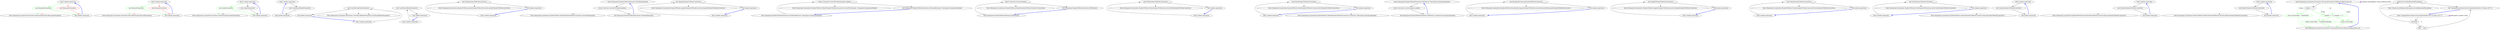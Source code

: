 digraph  {
n0 [label="Entry lambda expression", span="16-16", cluster="lambda expression"];
n1 [label="new RomanianFormatter()", span="16-16", cluster="lambda expression", color=red, community=0];
n2 [label="Exit lambda expression", span="16-16", cluster="lambda expression"];
n3 [label="Entry Humanizer.Localisation.Formatters.RomanianFormatter.RomanianFormatter()", span="2-2", cluster="Humanizer.Localisation.Formatters.RomanianFormatter.RomanianFormatter()"];
n4 [label="Entry lambda expression", span="17-17", cluster="lambda expression"];
n5 [label="new RussianFormatter()", span="17-17", cluster="lambda expression", color=red, community=0];
n6 [label="Exit lambda expression", span="17-17", cluster="lambda expression"];
n7 [label="Entry Humanizer.Localisation.Formatters.RussianFormatter.RussianFormatter()", span="4-4", cluster="Humanizer.Localisation.Formatters.RussianFormatter.RussianFormatter()"];
n8 [label="Entry lambda expression", span="18-18", cluster="lambda expression"];
n9 [label="new ArabicFormatter()", span="18-18", cluster="lambda expression"];
n10 [label="Exit lambda expression", span="18-18", cluster="lambda expression"];
n11 [label="Entry Humanizer.Localisation.Formatters.ArabicFormatter.ArabicFormatter()", span="2-2", cluster="Humanizer.Localisation.Formatters.ArabicFormatter.ArabicFormatter()"];
n12 [label="Entry lambda expression", span="19-19", cluster="lambda expression"];
n13 [label="new CzechSlovakPolishFormatter()", span="19-19", cluster="lambda expression"];
n14 [label="Exit lambda expression", span="19-19", cluster="lambda expression"];
n15 [label="Entry Humanizer.Localisation.Formatters.CzechSlovakPolishFormatter.CzechSlovakPolishFormatter()", span="2-2", cluster="Humanizer.Localisation.Formatters.CzechSlovakPolishFormatter.CzechSlovakPolishFormatter()"];
n16 [label="Entry lambda expression", span="20-20", cluster="lambda expression"];
n17 [label="new CzechSlovakPolishFormatter()", span="20-20", cluster="lambda expression"];
n18 [label="Exit lambda expression", span="20-20", cluster="lambda expression"];
n19 [label="Entry lambda expression", span="21-21", cluster="lambda expression"];
n20 [label="new CzechSlovakPolishFormatter()", span="21-21", cluster="lambda expression"];
n21 [label="Exit lambda expression", span="21-21", cluster="lambda expression"];
d1 [label="new RomanianFormatter()", span="16-16", cluster="lambda expression", color=green, community=0];
d5 [label="new RussianFormatter()", span="17-17", cluster="lambda expression", color=green, community=0];
d9 [label="new ArabicFormatter()", span="18-18", cluster="lambda expression", color=green, community=0];
m0_7 [label="Entry Humanizer.Localisation.NumberToWords.ArabicNumberToWordsConverter.ArabicNumberToWordsConverter()", span="6-6", cluster="Humanizer.Localisation.NumberToWords.ArabicNumberToWordsConverter.ArabicNumberToWordsConverter()", file="NumberToWordsExtension.cs"];
m0_52 [label="Entry Humanizer.NumberToWordsExtension.ToOrdinalWords(int)", span="67-67", cluster="Humanizer.NumberToWordsExtension.ToOrdinalWords(int)", file="NumberToWordsExtension.cs"];
m0_53 [label="return Converter.ConvertToOrdinal(number);", span="69-69", cluster="Humanizer.NumberToWordsExtension.ToOrdinalWords(int)", file="NumberToWordsExtension.cs"];
m0_54 [label="Exit Humanizer.NumberToWordsExtension.ToOrdinalWords(int)", span="67-67", cluster="Humanizer.NumberToWordsExtension.ToOrdinalWords(int)", file="NumberToWordsExtension.cs"];
m0_15 [label="Entry Humanizer.Localisation.NumberToWords.SpanishNumberToWordsConverter.SpanishNumberToWordsConverter()", span="5-5", cluster="Humanizer.Localisation.NumberToWords.SpanishNumberToWordsConverter.SpanishNumberToWordsConverter()", file="NumberToWordsExtension.cs"];
m0_59 [label="Entry Humanizer.Localisation.NumberToWords.DefaultNumberToWordsConverter.ConvertToOrdinal(int, Humanizer.GrammaticalGender)", span="35-35", cluster="Humanizer.Localisation.NumberToWords.DefaultNumberToWordsConverter.ConvertToOrdinal(int, Humanizer.GrammaticalGender)", file="NumberToWordsExtension.cs"];
m0_47 [label="Entry Humanizer.Localisation.NumberToWords.DefaultNumberToWordsConverter.Convert(int)", span="22-22", cluster="Humanizer.Localisation.NumberToWords.DefaultNumberToWordsConverter.Convert(int)", file="NumberToWordsExtension.cs"];
m0_19 [label="Entry Humanizer.Localisation.NumberToWords.PolishNumberToWordsConverter.PolishNumberToWordsConverter()", span="4-4", cluster="Humanizer.Localisation.NumberToWords.PolishNumberToWordsConverter.PolishNumberToWordsConverter()", file="NumberToWordsExtension.cs"];
m0_44 [label="Entry Humanizer.NumberToWordsExtension.ToWords(int)", span="33-33", cluster="Humanizer.NumberToWordsExtension.ToWords(int)", file="NumberToWordsExtension.cs"];
m0_45 [label="return Converter.Convert(number);", span="35-35", cluster="Humanizer.NumberToWordsExtension.ToWords(int)", file="NumberToWordsExtension.cs"];
m0_46 [label="Exit Humanizer.NumberToWordsExtension.ToWords(int)", span="33-33", cluster="Humanizer.NumberToWordsExtension.ToWords(int)", file="NumberToWordsExtension.cs"];
m0_35 [label="Entry Humanizer.Localisation.NumberToWords.DutchNumberToWordsConverter.DutchNumberToWordsConverter()", span="11-11", cluster="Humanizer.Localisation.NumberToWords.DutchNumberToWordsConverter.DutchNumberToWordsConverter()", file="NumberToWordsExtension.cs"];
m0_48 [label="Entry Humanizer.NumberToWordsExtension.ToWords(int, Humanizer.GrammaticalGender)", span="57-57", cluster="Humanizer.NumberToWordsExtension.ToWords(int, Humanizer.GrammaticalGender)", file="NumberToWordsExtension.cs"];
m0_49 [label="return Converter.Convert(number, gender);", span="59-59", cluster="Humanizer.NumberToWordsExtension.ToWords(int, Humanizer.GrammaticalGender)", file="NumberToWordsExtension.cs"];
m0_50 [label="Exit Humanizer.NumberToWordsExtension.ToWords(int, Humanizer.GrammaticalGender)", span="57-57", cluster="Humanizer.NumberToWordsExtension.ToWords(int, Humanizer.GrammaticalGender)", file="NumberToWordsExtension.cs"];
m0_23 [label="Entry Humanizer.Localisation.NumberToWords.BrazilianPortugueseNumberToWordsConverter.BrazilianPortugueseNumberToWordsConverter()", span="5-5", cluster="Humanizer.Localisation.NumberToWords.BrazilianPortugueseNumberToWordsConverter.BrazilianPortugueseNumberToWordsConverter()", file="NumberToWordsExtension.cs"];
m0_3 [label="Entry Humanizer.Localisation.NumberToWords.EnglishNumberToWordsConverter.EnglishNumberToWordsConverter()", span="5-5", cluster="Humanizer.Localisation.NumberToWords.EnglishNumberToWordsConverter.EnglishNumberToWordsConverter()", file="NumberToWordsExtension.cs"];
m0_31 [label="Entry Humanizer.Localisation.NumberToWords.FrenchNumberToWordsConverter.FrenchNumberToWordsConverter()", span="5-5", cluster="Humanizer.Localisation.NumberToWords.FrenchNumberToWordsConverter.FrenchNumberToWordsConverter()", file="NumberToWordsExtension.cs"];
m0_11 [label="Entry Humanizer.Localisation.NumberToWords.FarsiNumberToWordsConverter.FarsiNumberToWordsConverter()", span="5-5", cluster="Humanizer.Localisation.NumberToWords.FarsiNumberToWordsConverter.FarsiNumberToWordsConverter()", file="NumberToWordsExtension.cs"];
m0_56 [label="Entry Humanizer.NumberToWordsExtension.ToOrdinalWords(int, Humanizer.GrammaticalGender)", span="80-80", cluster="Humanizer.NumberToWordsExtension.ToOrdinalWords(int, Humanizer.GrammaticalGender)", file="NumberToWordsExtension.cs"];
m0_57 [label="return Converter.ConvertToOrdinal(number, gender);", span="82-82", cluster="Humanizer.NumberToWordsExtension.ToOrdinalWords(int, Humanizer.GrammaticalGender)", file="NumberToWordsExtension.cs"];
m0_58 [label="Exit Humanizer.NumberToWordsExtension.ToOrdinalWords(int, Humanizer.GrammaticalGender)", span="80-80", cluster="Humanizer.NumberToWordsExtension.ToOrdinalWords(int, Humanizer.GrammaticalGender)", file="NumberToWordsExtension.cs"];
m0_51 [label="Entry Humanizer.Localisation.NumberToWords.DefaultNumberToWordsConverter.Convert(int, Humanizer.GrammaticalGender)", span="12-12", cluster="Humanizer.Localisation.NumberToWords.DefaultNumberToWordsConverter.Convert(int, Humanizer.GrammaticalGender)", file="NumberToWordsExtension.cs"];
m0_40 [label="Entry lambda expression", span="25-25", cluster="lambda expression", file="NumberToWordsExtension.cs"];
m0_0 [label="Entry lambda expression", span="15-15", cluster="lambda expression", file="NumberToWordsExtension.cs"];
m0_1 [label="new EnglishNumberToWordsConverter()", span="15-15", cluster="lambda expression", file="NumberToWordsExtension.cs"];
m0_2 [label="Exit lambda expression", span="15-15", cluster="lambda expression", file="NumberToWordsExtension.cs"];
m0_4 [label="Entry lambda expression", span="16-16", cluster="lambda expression", file="NumberToWordsExtension.cs"];
m0_5 [label="new ArabicNumberToWordsConverter()", span="16-16", cluster="lambda expression", file="NumberToWordsExtension.cs"];
m0_6 [label="Exit lambda expression", span="16-16", cluster="lambda expression", file="NumberToWordsExtension.cs"];
m0_8 [label="Entry lambda expression", span="17-17", cluster="lambda expression", file="NumberToWordsExtension.cs"];
m0_9 [label="new FarsiNumberToWordsConverter()", span="17-17", cluster="lambda expression", file="NumberToWordsExtension.cs"];
m0_10 [label="Exit lambda expression", span="17-17", cluster="lambda expression", file="NumberToWordsExtension.cs"];
m0_12 [label="Entry lambda expression", span="18-18", cluster="lambda expression", file="NumberToWordsExtension.cs"];
m0_13 [label="new SpanishNumberToWordsConverter()", span="18-18", cluster="lambda expression", file="NumberToWordsExtension.cs"];
m0_14 [label="Exit lambda expression", span="18-18", cluster="lambda expression", file="NumberToWordsExtension.cs"];
m0_16 [label="Entry lambda expression", span="19-19", cluster="lambda expression", file="NumberToWordsExtension.cs"];
m0_17 [label="new PolishNumberToWordsConverter()", span="19-19", cluster="lambda expression", file="NumberToWordsExtension.cs"];
m0_18 [label="Exit lambda expression", span="19-19", cluster="lambda expression", file="NumberToWordsExtension.cs"];
m0_20 [label="Entry lambda expression", span="20-20", cluster="lambda expression", file="NumberToWordsExtension.cs"];
m0_21 [label="new BrazilianPortugueseNumberToWordsConverter()", span="20-20", cluster="lambda expression", file="NumberToWordsExtension.cs"];
m0_22 [label="Exit lambda expression", span="20-20", cluster="lambda expression", file="NumberToWordsExtension.cs"];
m0_24 [label="Entry lambda expression", span="21-21", cluster="lambda expression", file="NumberToWordsExtension.cs"];
m0_25 [label="new RussianNumberToWordsConverter()", span="21-21", cluster="lambda expression", file="NumberToWordsExtension.cs"];
m0_26 [label="Exit lambda expression", span="21-21", cluster="lambda expression", file="NumberToWordsExtension.cs"];
m0_28 [label="Entry lambda expression", span="22-22", cluster="lambda expression", file="NumberToWordsExtension.cs"];
m0_29 [label="new FrenchNumberToWordsConverter()", span="22-22", cluster="lambda expression", file="NumberToWordsExtension.cs"];
m0_30 [label="Exit lambda expression", span="22-22", cluster="lambda expression", file="NumberToWordsExtension.cs"];
m0_32 [label="Entry lambda expression", span="23-23", cluster="lambda expression", file="NumberToWordsExtension.cs"];
m0_33 [label="new DutchNumberToWordsConverter()", span="23-23", cluster="lambda expression", file="NumberToWordsExtension.cs"];
m0_34 [label="Exit lambda expression", span="23-23", cluster="lambda expression", file="NumberToWordsExtension.cs"];
m0_36 [label="Entry lambda expression", span="24-24", cluster="lambda expression", file="NumberToWordsExtension.cs"];
m0_37 [label="new HebrewNumberToWordsConverter()", span="24-24", cluster="lambda expression", file="NumberToWordsExtension.cs"];
m0_38 [label="Exit lambda expression", span="24-24", cluster="lambda expression", file="NumberToWordsExtension.cs"];
m0_41 [label="new GermanNumberToWordsConverter()", span="25-25", cluster="lambda expression", file="NumberToWordsExtension.cs"];
m0_42 [label="Exit lambda expression", span="25-25", cluster="lambda expression", file="NumberToWordsExtension.cs"];
m0_39 [label="Entry Humanizer.Localisation.NumberToWords.HebrewNumberToWordsConverter.HebrewNumberToWordsConverter()", span="5-5", cluster="Humanizer.Localisation.NumberToWords.HebrewNumberToWordsConverter.HebrewNumberToWordsConverter()", file="NumberToWordsExtension.cs"];
m0_27 [label="Entry Humanizer.Localisation.NumberToWords.RussianNumberToWordsConverter.RussianNumberToWordsConverter()", span="6-6", cluster="Humanizer.Localisation.NumberToWords.RussianNumberToWordsConverter.RussianNumberToWordsConverter()", file="NumberToWordsExtension.cs"];
m0_55 [label="Entry Humanizer.Localisation.NumberToWords.DefaultNumberToWordsConverter.ConvertToOrdinal(int)", span="45-45", cluster="Humanizer.Localisation.NumberToWords.DefaultNumberToWordsConverter.ConvertToOrdinal(int)", file="NumberToWordsExtension.cs"];
m0_43 [label="Entry Humanizer.Localisation.NumberToWords.GermanNumberToWordsConverter.GermanNumberToWordsConverter()", span="4-4", cluster="Humanizer.Localisation.NumberToWords.GermanNumberToWordsConverter.GermanNumberToWordsConverter()", file="NumberToWordsExtension.cs"];
m2_0 [label="Entry Humanizer.Localisation.Formatters.SlovenianFormatter.GetResourceKey(string, int)", span="5-5", cluster="Humanizer.Localisation.Formatters.SlovenianFormatter.GetResourceKey(string, int)", file="SlovenianFormatter.cs"];
m2_2 [label="return resourceKey + DualPostfix;", span="7-7", cluster="Humanizer.Localisation.Formatters.SlovenianFormatter.GetResourceKey(string, int)", color=green, community=0, file="SlovenianFormatter.cs"];
m2_1 [label="number == 2", span="6-6", cluster="Humanizer.Localisation.Formatters.SlovenianFormatter.GetResourceKey(string, int)", file="SlovenianFormatter.cs"];
m2_3 [label="number == 3 || number == 4", span="9-9", cluster="Humanizer.Localisation.Formatters.SlovenianFormatter.GetResourceKey(string, int)", color=green, community=0, file="SlovenianFormatter.cs"];
m2_4 [label="return resourceKey + TrialQuadralPostfix;", span="10-10", cluster="Humanizer.Localisation.Formatters.SlovenianFormatter.GetResourceKey(string, int)", color=green, community=0, file="SlovenianFormatter.cs"];
m2_5 [label="return resourceKey;", span="11-11", cluster="Humanizer.Localisation.Formatters.SlovenianFormatter.GetResourceKey(string, int)", color=green, community=0, file="SlovenianFormatter.cs"];
m2_6 [label="Exit Humanizer.Localisation.Formatters.SlovenianFormatter.GetResourceKey(string, int)", span="5-5", cluster="Humanizer.Localisation.Formatters.SlovenianFormatter.GetResourceKey(string, int)", file="SlovenianFormatter.cs"];
m3_5 [label="Entry System.InvalidOperationException.InvalidOperationException()", span="0-0", cluster="System.InvalidOperationException.InvalidOperationException()", file="SlovenianNumberToWordsConverter.cs"];
m3_0 [label="Entry CommandLine.Infrastructure.PopsicleSetter.Set<T>(bool, ref T, T)", span="31-31", cluster="CommandLine.Infrastructure.PopsicleSetter.Set<T>(bool, ref T, T)", file="SlovenianNumberToWordsConverter.cs"];
m3_1 [label=consumed, span="33-33", cluster="CommandLine.Infrastructure.PopsicleSetter.Set<T>(bool, ref T, T)", file="SlovenianNumberToWordsConverter.cs"];
m3_3 [label="field = value", span="38-38", cluster="CommandLine.Infrastructure.PopsicleSetter.Set<T>(bool, ref T, T)", file="SlovenianNumberToWordsConverter.cs"];
m3_2 [label="throw new InvalidOperationException();", span="35-35", cluster="CommandLine.Infrastructure.PopsicleSetter.Set<T>(bool, ref T, T)", file="SlovenianNumberToWordsConverter.cs"];
m3_4 [label="Exit CommandLine.Infrastructure.PopsicleSetter.Set<T>(bool, ref T, T)", span="31-31", cluster="CommandLine.Infrastructure.PopsicleSetter.Set<T>(bool, ref T, T)", file="SlovenianNumberToWordsConverter.cs"];
n0 -> n1  [key=0, style=solid, color=red];
n0 -> d1  [key=0, style=solid, color=green];
n1 -> n2  [key=0, style=solid, color=red];
n1 -> n3  [key=2, style=dotted, color=red];
n2 -> n0  [key=0, style=bold, color=blue];
n4 -> n5  [key=0, style=solid, color=red];
n4 -> d5  [key=0, style=solid, color=green];
n5 -> n6  [key=0, style=solid, color=red];
n5 -> n7  [key=2, style=dotted, color=red];
n6 -> n4  [key=0, style=bold, color=blue];
n8 -> n9  [key=0, style=solid];
n8 -> d9  [key=0, style=solid, color=green];
n9 -> n10  [key=0, style=solid];
n9 -> n11  [key=2, style=dotted];
n10 -> n8  [key=0, style=bold, color=blue];
n12 -> n13  [key=0, style=solid];
n13 -> n14  [key=0, style=solid];
n13 -> n15  [key=2, style=dotted];
n14 -> n12  [key=0, style=bold, color=blue];
n16 -> n17  [key=0, style=solid];
n17 -> n18  [key=0, style=solid];
n17 -> n15  [key=2, style=dotted];
n18 -> n16  [key=0, style=bold, color=blue];
n19 -> n20  [key=0, style=solid];
n20 -> n21  [key=0, style=solid];
n20 -> n15  [key=2, style=dotted];
n21 -> n19  [key=0, style=bold, color=blue];
d1 -> n2  [key=0, style=solid, color=green];
d1 -> n3  [key=2, style=dotted, color=green];
d5 -> n6  [key=0, style=solid, color=green];
d5 -> n7  [key=2, style=dotted, color=green];
d9 -> n10  [key=0, style=solid, color=green];
d9 -> n11  [key=2, style=dotted, color=green];
m0_52 -> m0_53  [key=0, style=solid];
m0_53 -> m0_54  [key=0, style=solid];
m0_53 -> m0_55  [key=2, style=dotted];
m0_54 -> m0_52  [key=0, style=bold, color=blue];
m0_44 -> m0_45  [key=0, style=solid];
m0_45 -> m0_46  [key=0, style=solid];
m0_45 -> m0_47  [key=2, style=dotted];
m0_46 -> m0_44  [key=0, style=bold, color=blue];
m0_48 -> m0_49  [key=0, style=solid];
m0_49 -> m0_50  [key=0, style=solid];
m0_49 -> m0_51  [key=2, style=dotted];
m0_50 -> m0_48  [key=0, style=bold, color=blue];
m0_56 -> m0_57  [key=0, style=solid];
m0_57 -> m0_58  [key=0, style=solid];
m0_57 -> m0_59  [key=2, style=dotted];
m0_58 -> m0_56  [key=0, style=bold, color=blue];
m0_40 -> m0_41  [key=0, style=solid];
m0_0 -> m0_1  [key=0, style=solid];
m0_1 -> m0_2  [key=0, style=solid];
m0_1 -> m0_3  [key=2, style=dotted];
m0_2 -> m0_0  [key=0, style=bold, color=blue];
m0_4 -> m0_5  [key=0, style=solid];
m0_5 -> m0_6  [key=0, style=solid];
m0_5 -> m0_7  [key=2, style=dotted];
m0_6 -> m0_4  [key=0, style=bold, color=blue];
m0_8 -> m0_9  [key=0, style=solid];
m0_9 -> m0_10  [key=0, style=solid];
m0_9 -> m0_11  [key=2, style=dotted];
m0_10 -> m0_8  [key=0, style=bold, color=blue];
m0_12 -> m0_13  [key=0, style=solid];
m0_13 -> m0_14  [key=0, style=solid];
m0_13 -> m0_15  [key=2, style=dotted];
m0_14 -> m0_12  [key=0, style=bold, color=blue];
m0_16 -> m0_17  [key=0, style=solid];
m0_17 -> m0_18  [key=0, style=solid];
m0_17 -> m0_19  [key=2, style=dotted];
m0_18 -> m0_16  [key=0, style=bold, color=blue];
m0_20 -> m0_21  [key=0, style=solid];
m0_21 -> m0_22  [key=0, style=solid];
m0_21 -> m0_23  [key=2, style=dotted];
m0_22 -> m0_20  [key=0, style=bold, color=blue];
m0_24 -> m0_25  [key=0, style=solid];
m0_25 -> m0_26  [key=0, style=solid];
m0_25 -> m0_27  [key=2, style=dotted];
m0_26 -> m0_24  [key=0, style=bold, color=blue];
m0_28 -> m0_29  [key=0, style=solid];
m0_29 -> m0_30  [key=0, style=solid];
m0_29 -> m0_31  [key=2, style=dotted];
m0_30 -> m0_28  [key=0, style=bold, color=blue];
m0_32 -> m0_33  [key=0, style=solid];
m0_33 -> m0_34  [key=0, style=solid];
m0_33 -> m0_35  [key=2, style=dotted];
m0_34 -> m0_32  [key=0, style=bold, color=blue];
m0_36 -> m0_37  [key=0, style=solid];
m0_37 -> m0_38  [key=0, style=solid];
m0_37 -> m0_39  [key=2, style=dotted];
m0_38 -> m0_36  [key=0, style=bold, color=blue];
m0_41 -> m0_42  [key=0, style=solid];
m0_41 -> m0_43  [key=2, style=dotted];
m0_42 -> m0_40  [key=0, style=bold, color=blue];
m2_0 -> m2_2  [key=1, style=dashed, color=green, label=string];
m2_0 -> m2_3  [key=1, style=dashed, color=green, label=int];
m2_0 -> m2_4  [key=1, style=dashed, color=green, label=string];
m2_0 -> m2_5  [key=1, style=dashed, color=green, label=string];
m2_0 -> m2_0  [key=3, color=darkorchid, style=bold, label="method methodReturn string GetResourceKey"];
m2_0 -> m2_1  [key=0, style=solid];
m2_2 -> m2_6  [key=0, style=solid, color=green];
m2_1 -> m2_2  [key=0, style=solid, color=green];
m2_1 -> m2_3  [key=0, style=solid, color=green];
m2_3 -> m2_4  [key=0, style=solid, color=green];
m2_3 -> m2_5  [key=0, style=solid, color=green];
m2_4 -> m2_6  [key=0, style=solid, color=green];
m2_5 -> m2_6  [key=0, style=solid, color=green];
m2_6 -> m2_0  [key=0, style=bold, color=blue];
m3_0 -> m3_1  [key=0, style=solid];
m3_0 -> m3_3  [key=1, style=dashed, color=darkseagreen4, label=T];
m3_0 -> m3_0  [key=3, color=darkorchid, style=bold, label="Parameter variable T field"];
m3_1 -> m3_2  [key=0, style=solid];
m3_1 -> m3_3  [key=0, style=solid];
m3_3 -> m3_4  [key=0, style=solid];
m3_2 -> m3_4  [key=0, style=solid];
m3_2 -> m3_5  [key=2, style=dotted];
m3_4 -> m3_0  [key=0, style=bold, color=blue];
}
